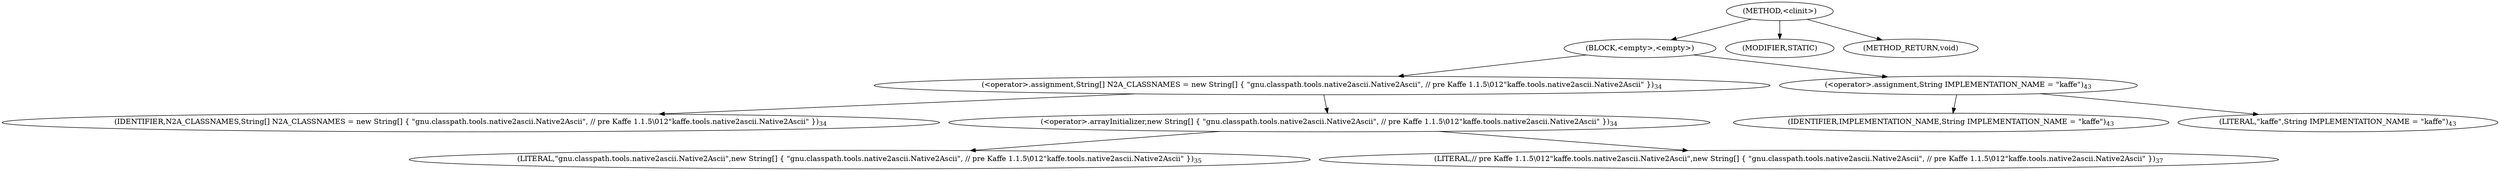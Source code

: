 digraph "&lt;clinit&gt;" {  
"126" [label = <(METHOD,&lt;clinit&gt;)> ]
"127" [label = <(BLOCK,&lt;empty&gt;,&lt;empty&gt;)> ]
"128" [label = <(&lt;operator&gt;.assignment,String[] N2A_CLASSNAMES = new String[] { &quot;gnu.classpath.tools.native2ascii.Native2Ascii&quot;, // pre Kaffe 1.1.5\012&quot;kaffe.tools.native2ascii.Native2Ascii&quot; })<SUB>34</SUB>> ]
"129" [label = <(IDENTIFIER,N2A_CLASSNAMES,String[] N2A_CLASSNAMES = new String[] { &quot;gnu.classpath.tools.native2ascii.Native2Ascii&quot;, // pre Kaffe 1.1.5\012&quot;kaffe.tools.native2ascii.Native2Ascii&quot; })<SUB>34</SUB>> ]
"130" [label = <(&lt;operator&gt;.arrayInitializer,new String[] { &quot;gnu.classpath.tools.native2ascii.Native2Ascii&quot;, // pre Kaffe 1.1.5\012&quot;kaffe.tools.native2ascii.Native2Ascii&quot; })<SUB>34</SUB>> ]
"131" [label = <(LITERAL,&quot;gnu.classpath.tools.native2ascii.Native2Ascii&quot;,new String[] { &quot;gnu.classpath.tools.native2ascii.Native2Ascii&quot;, // pre Kaffe 1.1.5\012&quot;kaffe.tools.native2ascii.Native2Ascii&quot; })<SUB>35</SUB>> ]
"132" [label = <(LITERAL,// pre Kaffe 1.1.5\012&quot;kaffe.tools.native2ascii.Native2Ascii&quot;,new String[] { &quot;gnu.classpath.tools.native2ascii.Native2Ascii&quot;, // pre Kaffe 1.1.5\012&quot;kaffe.tools.native2ascii.Native2Ascii&quot; })<SUB>37</SUB>> ]
"133" [label = <(&lt;operator&gt;.assignment,String IMPLEMENTATION_NAME = &quot;kaffe&quot;)<SUB>43</SUB>> ]
"134" [label = <(IDENTIFIER,IMPLEMENTATION_NAME,String IMPLEMENTATION_NAME = &quot;kaffe&quot;)<SUB>43</SUB>> ]
"135" [label = <(LITERAL,&quot;kaffe&quot;,String IMPLEMENTATION_NAME = &quot;kaffe&quot;)<SUB>43</SUB>> ]
"136" [label = <(MODIFIER,STATIC)> ]
"137" [label = <(METHOD_RETURN,void)> ]
  "126" -> "127" 
  "126" -> "136" 
  "126" -> "137" 
  "127" -> "128" 
  "127" -> "133" 
  "128" -> "129" 
  "128" -> "130" 
  "130" -> "131" 
  "130" -> "132" 
  "133" -> "134" 
  "133" -> "135" 
}
